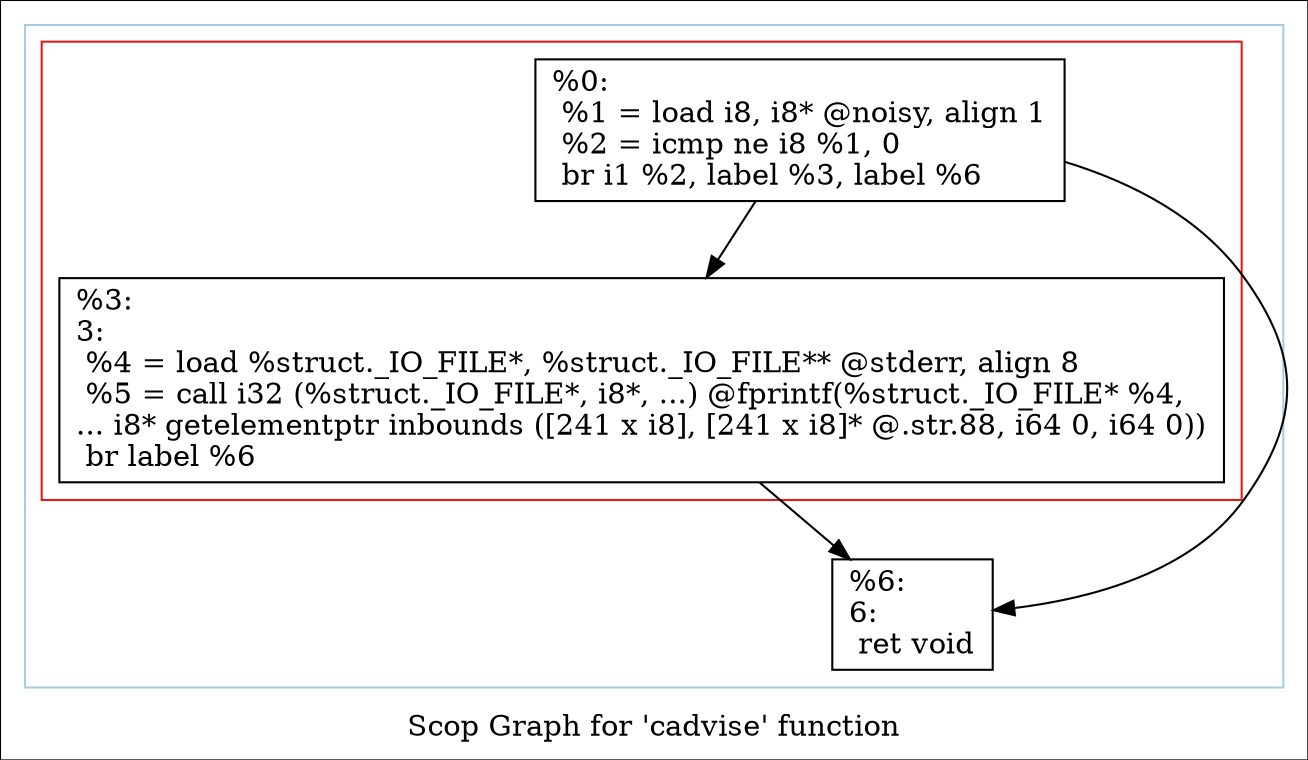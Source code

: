 digraph "Scop Graph for 'cadvise' function" {
	label="Scop Graph for 'cadvise' function";

	Node0x2771060 [shape=record,label="{%0:\l  %1 = load i8, i8* @noisy, align 1\l  %2 = icmp ne i8 %1, 0\l  br i1 %2, label %3, label %6\l}"];
	Node0x2771060 -> Node0x26e7ad0;
	Node0x2771060 -> Node0x284cff0;
	Node0x26e7ad0 [shape=record,label="{%3:\l3:                                                \l  %4 = load %struct._IO_FILE*, %struct._IO_FILE** @stderr, align 8\l  %5 = call i32 (%struct._IO_FILE*, i8*, ...) @fprintf(%struct._IO_FILE* %4,\l... i8* getelementptr inbounds ([241 x i8], [241 x i8]* @.str.88, i64 0, i64 0))\l  br label %6\l}"];
	Node0x26e7ad0 -> Node0x284cff0;
	Node0x284cff0 [shape=record,label="{%6:\l6:                                                \l  ret void\l}"];
	colorscheme = "paired12"
        subgraph cluster_0x2941dd0 {
          label = "";
          style = solid;
          color = 1
          subgraph cluster_0x292a4f0 {
            label = "";
            style = solid;
            color = 6
            Node0x2771060;
            Node0x26e7ad0;
          }
          Node0x284cff0;
        }
}
